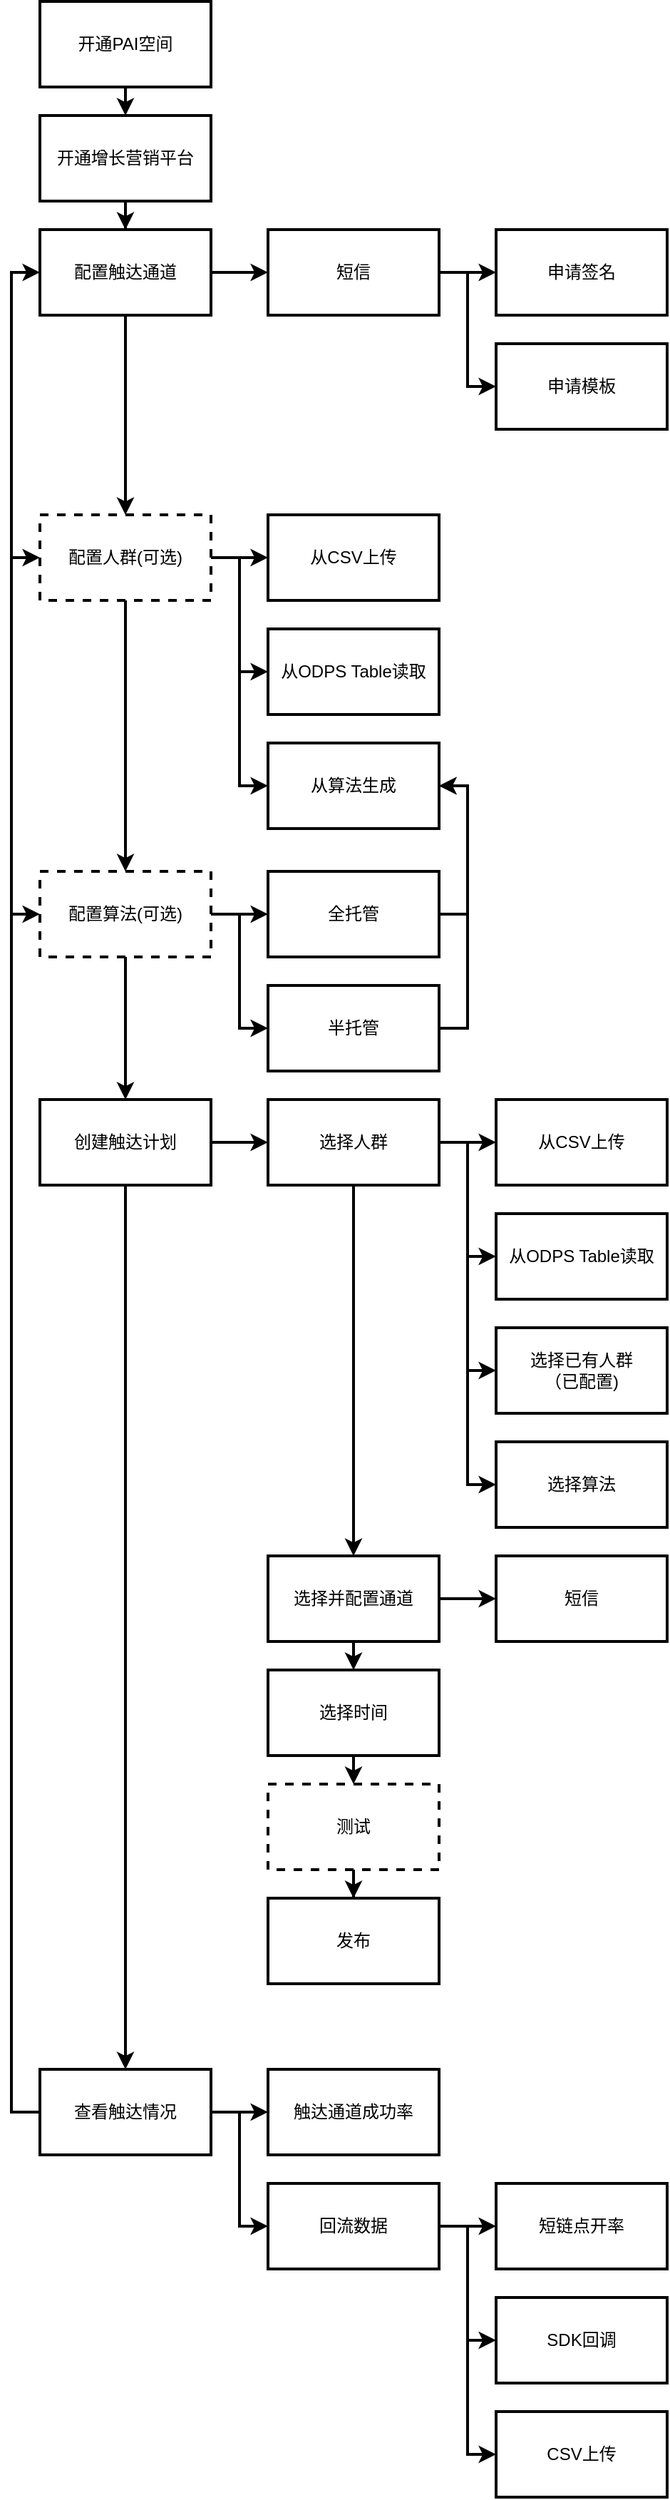 <mxfile version="15.8.2" type="github">
  <diagram id="BuAxbPYosKj4T7V_GTE_" name="Page-1">
    <mxGraphModel dx="1158" dy="1722" grid="1" gridSize="10" guides="1" tooltips="1" connect="1" arrows="1" fold="1" page="1" pageScale="1" pageWidth="850" pageHeight="1100" math="0" shadow="0">
      <root>
        <mxCell id="0" />
        <mxCell id="1" parent="0" />
        <mxCell id="iF7CuUo6p0rLNnXxhPBk-7" style="edgeStyle=orthogonalEdgeStyle;rounded=0;orthogonalLoop=1;jettySize=auto;html=1;exitX=0.5;exitY=1;exitDx=0;exitDy=0;entryX=0.5;entryY=0;entryDx=0;entryDy=0;strokeWidth=2;" parent="1" source="iF7CuUo6p0rLNnXxhPBk-1" target="iF7CuUo6p0rLNnXxhPBk-2" edge="1">
          <mxGeometry relative="1" as="geometry" />
        </mxCell>
        <mxCell id="iF7CuUo6p0rLNnXxhPBk-1" value="开通PAI空间" style="rounded=0;whiteSpace=wrap;html=1;strokeWidth=2;" parent="1" vertex="1">
          <mxGeometry x="320" width="120" height="60" as="geometry" />
        </mxCell>
        <mxCell id="iF7CuUo6p0rLNnXxhPBk-6" value="" style="edgeStyle=orthogonalEdgeStyle;rounded=0;orthogonalLoop=1;jettySize=auto;html=1;strokeWidth=2;" parent="1" source="iF7CuUo6p0rLNnXxhPBk-2" target="iF7CuUo6p0rLNnXxhPBk-5" edge="1">
          <mxGeometry relative="1" as="geometry" />
        </mxCell>
        <mxCell id="iF7CuUo6p0rLNnXxhPBk-2" value="开通增长营销平台" style="rounded=0;whiteSpace=wrap;html=1;strokeWidth=2;" parent="1" vertex="1">
          <mxGeometry x="320" y="80" width="120" height="60" as="geometry" />
        </mxCell>
        <mxCell id="iF7CuUo6p0rLNnXxhPBk-31" style="edgeStyle=orthogonalEdgeStyle;rounded=0;orthogonalLoop=1;jettySize=auto;html=1;exitX=0.5;exitY=1;exitDx=0;exitDy=0;entryX=0.5;entryY=0;entryDx=0;entryDy=0;strokeWidth=2;" parent="1" source="iF7CuUo6p0rLNnXxhPBk-5" target="iF7CuUo6p0rLNnXxhPBk-14" edge="1">
          <mxGeometry relative="1" as="geometry" />
        </mxCell>
        <mxCell id="iF7CuUo6p0rLNnXxhPBk-58" style="edgeStyle=orthogonalEdgeStyle;rounded=0;orthogonalLoop=1;jettySize=auto;html=1;exitX=1;exitY=0.5;exitDx=0;exitDy=0;strokeWidth=2;" parent="1" source="iF7CuUo6p0rLNnXxhPBk-5" target="iF7CuUo6p0rLNnXxhPBk-56" edge="1">
          <mxGeometry relative="1" as="geometry" />
        </mxCell>
        <mxCell id="iF7CuUo6p0rLNnXxhPBk-5" value="配置触达通道" style="rounded=0;whiteSpace=wrap;html=1;strokeWidth=2;" parent="1" vertex="1">
          <mxGeometry x="320" y="160" width="120" height="60" as="geometry" />
        </mxCell>
        <mxCell id="iF7CuUo6p0rLNnXxhPBk-18" value="" style="edgeStyle=orthogonalEdgeStyle;rounded=0;orthogonalLoop=1;jettySize=auto;html=1;strokeWidth=2;" parent="1" source="iF7CuUo6p0rLNnXxhPBk-8" target="iF7CuUo6p0rLNnXxhPBk-17" edge="1">
          <mxGeometry relative="1" as="geometry" />
        </mxCell>
        <mxCell id="iF7CuUo6p0rLNnXxhPBk-51" style="edgeStyle=orthogonalEdgeStyle;rounded=0;orthogonalLoop=1;jettySize=auto;html=1;exitX=0.5;exitY=1;exitDx=0;exitDy=0;strokeWidth=2;" parent="1" source="iF7CuUo6p0rLNnXxhPBk-8" target="iF7CuUo6p0rLNnXxhPBk-50" edge="1">
          <mxGeometry relative="1" as="geometry" />
        </mxCell>
        <mxCell id="iF7CuUo6p0rLNnXxhPBk-8" value="创建触达计划" style="rounded=0;whiteSpace=wrap;html=1;strokeWidth=2;" parent="1" vertex="1">
          <mxGeometry x="320" y="770" width="120" height="60" as="geometry" />
        </mxCell>
        <mxCell id="iF7CuUo6p0rLNnXxhPBk-10" value="申请签名" style="rounded=0;whiteSpace=wrap;html=1;strokeWidth=2;" parent="1" vertex="1">
          <mxGeometry x="640" y="160" width="120" height="60" as="geometry" />
        </mxCell>
        <mxCell id="iF7CuUo6p0rLNnXxhPBk-12" value="申请模板" style="rounded=0;whiteSpace=wrap;html=1;strokeWidth=2;" parent="1" vertex="1">
          <mxGeometry x="640" y="240" width="120" height="60" as="geometry" />
        </mxCell>
        <mxCell id="iF7CuUo6p0rLNnXxhPBk-27" style="edgeStyle=orthogonalEdgeStyle;rounded=0;orthogonalLoop=1;jettySize=auto;html=1;exitX=1;exitY=0.5;exitDx=0;exitDy=0;strokeWidth=2;" parent="1" source="iF7CuUo6p0rLNnXxhPBk-14" target="iF7CuUo6p0rLNnXxhPBk-26" edge="1">
          <mxGeometry relative="1" as="geometry" />
        </mxCell>
        <mxCell id="iF7CuUo6p0rLNnXxhPBk-29" style="edgeStyle=orthogonalEdgeStyle;rounded=0;orthogonalLoop=1;jettySize=auto;html=1;exitX=1;exitY=0.5;exitDx=0;exitDy=0;entryX=0;entryY=0.5;entryDx=0;entryDy=0;strokeWidth=2;" parent="1" source="iF7CuUo6p0rLNnXxhPBk-14" target="iF7CuUo6p0rLNnXxhPBk-28" edge="1">
          <mxGeometry relative="1" as="geometry" />
        </mxCell>
        <mxCell id="iF7CuUo6p0rLNnXxhPBk-42" value="" style="edgeStyle=orthogonalEdgeStyle;rounded=0;orthogonalLoop=1;jettySize=auto;html=1;strokeWidth=2;" parent="1" source="iF7CuUo6p0rLNnXxhPBk-14" target="iF7CuUo6p0rLNnXxhPBk-41" edge="1">
          <mxGeometry relative="1" as="geometry" />
        </mxCell>
        <mxCell id="EF3lUWOkVqBbEtIIiN_L-3" style="edgeStyle=orthogonalEdgeStyle;rounded=0;orthogonalLoop=1;jettySize=auto;html=1;exitX=1;exitY=0.5;exitDx=0;exitDy=0;entryX=0;entryY=0.5;entryDx=0;entryDy=0;strokeWidth=2;" edge="1" parent="1" source="iF7CuUo6p0rLNnXxhPBk-14" target="EF3lUWOkVqBbEtIIiN_L-1">
          <mxGeometry relative="1" as="geometry" />
        </mxCell>
        <mxCell id="iF7CuUo6p0rLNnXxhPBk-14" value="配置人群(可选)" style="rounded=0;whiteSpace=wrap;html=1;strokeWidth=2;dashed=1;" parent="1" vertex="1">
          <mxGeometry x="320" y="360" width="120" height="60" as="geometry" />
        </mxCell>
        <mxCell id="iF7CuUo6p0rLNnXxhPBk-21" value="" style="edgeStyle=orthogonalEdgeStyle;rounded=0;orthogonalLoop=1;jettySize=auto;html=1;strokeWidth=2;" parent="1" source="iF7CuUo6p0rLNnXxhPBk-17" target="iF7CuUo6p0rLNnXxhPBk-20" edge="1">
          <mxGeometry relative="1" as="geometry" />
        </mxCell>
        <mxCell id="iF7CuUo6p0rLNnXxhPBk-34" style="edgeStyle=orthogonalEdgeStyle;rounded=0;orthogonalLoop=1;jettySize=auto;html=1;exitX=1;exitY=0.5;exitDx=0;exitDy=0;entryX=0;entryY=0.5;entryDx=0;entryDy=0;strokeWidth=2;" parent="1" source="iF7CuUo6p0rLNnXxhPBk-17" target="iF7CuUo6p0rLNnXxhPBk-22" edge="1">
          <mxGeometry relative="1" as="geometry" />
        </mxCell>
        <mxCell id="iF7CuUo6p0rLNnXxhPBk-35" style="edgeStyle=orthogonalEdgeStyle;rounded=0;orthogonalLoop=1;jettySize=auto;html=1;exitX=1;exitY=0.5;exitDx=0;exitDy=0;entryX=0;entryY=0.5;entryDx=0;entryDy=0;strokeWidth=2;" parent="1" source="iF7CuUo6p0rLNnXxhPBk-17" target="iF7CuUo6p0rLNnXxhPBk-23" edge="1">
          <mxGeometry relative="1" as="geometry" />
        </mxCell>
        <mxCell id="iF7CuUo6p0rLNnXxhPBk-37" style="edgeStyle=orthogonalEdgeStyle;rounded=0;orthogonalLoop=1;jettySize=auto;html=1;exitX=1;exitY=0.5;exitDx=0;exitDy=0;entryX=0;entryY=0.5;entryDx=0;entryDy=0;strokeWidth=2;" parent="1" source="iF7CuUo6p0rLNnXxhPBk-17" target="iF7CuUo6p0rLNnXxhPBk-36" edge="1">
          <mxGeometry relative="1" as="geometry" />
        </mxCell>
        <mxCell id="iF7CuUo6p0rLNnXxhPBk-53" style="edgeStyle=orthogonalEdgeStyle;rounded=0;orthogonalLoop=1;jettySize=auto;html=1;exitX=0.5;exitY=1;exitDx=0;exitDy=0;strokeWidth=2;" parent="1" source="iF7CuUo6p0rLNnXxhPBk-17" target="iF7CuUo6p0rLNnXxhPBk-52" edge="1">
          <mxGeometry relative="1" as="geometry" />
        </mxCell>
        <mxCell id="iF7CuUo6p0rLNnXxhPBk-17" value="选择人群" style="rounded=0;whiteSpace=wrap;html=1;strokeWidth=2;" parent="1" vertex="1">
          <mxGeometry x="480" y="770" width="120" height="60" as="geometry" />
        </mxCell>
        <mxCell id="iF7CuUo6p0rLNnXxhPBk-20" value="从CSV上传" style="rounded=0;whiteSpace=wrap;html=1;strokeWidth=2;" parent="1" vertex="1">
          <mxGeometry x="640" y="770" width="120" height="60" as="geometry" />
        </mxCell>
        <mxCell id="iF7CuUo6p0rLNnXxhPBk-22" value="从ODPS Table读取" style="rounded=0;whiteSpace=wrap;html=1;strokeWidth=2;" parent="1" vertex="1">
          <mxGeometry x="640" y="850" width="120" height="60" as="geometry" />
        </mxCell>
        <mxCell id="iF7CuUo6p0rLNnXxhPBk-23" value="选择已有人群&lt;br&gt;（已配置)" style="rounded=0;whiteSpace=wrap;html=1;strokeWidth=2;" parent="1" vertex="1">
          <mxGeometry x="640" y="930" width="120" height="60" as="geometry" />
        </mxCell>
        <mxCell id="iF7CuUo6p0rLNnXxhPBk-26" value="从CSV上传" style="rounded=0;whiteSpace=wrap;html=1;strokeWidth=2;" parent="1" vertex="1">
          <mxGeometry x="480" y="360" width="120" height="60" as="geometry" />
        </mxCell>
        <mxCell id="iF7CuUo6p0rLNnXxhPBk-28" value="从ODPS Table读取" style="rounded=0;whiteSpace=wrap;html=1;strokeWidth=2;" parent="1" vertex="1">
          <mxGeometry x="480" y="440" width="120" height="60" as="geometry" />
        </mxCell>
        <mxCell id="iF7CuUo6p0rLNnXxhPBk-36" value="选择算法" style="rounded=0;whiteSpace=wrap;html=1;strokeWidth=2;" parent="1" vertex="1">
          <mxGeometry x="640" y="1010" width="120" height="60" as="geometry" />
        </mxCell>
        <mxCell id="iF7CuUo6p0rLNnXxhPBk-43" style="edgeStyle=orthogonalEdgeStyle;rounded=0;orthogonalLoop=1;jettySize=auto;html=1;exitX=0.5;exitY=1;exitDx=0;exitDy=0;entryX=0.5;entryY=0;entryDx=0;entryDy=0;strokeWidth=2;" parent="1" source="iF7CuUo6p0rLNnXxhPBk-41" target="iF7CuUo6p0rLNnXxhPBk-8" edge="1">
          <mxGeometry relative="1" as="geometry" />
        </mxCell>
        <mxCell id="iF7CuUo6p0rLNnXxhPBk-46" style="edgeStyle=orthogonalEdgeStyle;rounded=0;orthogonalLoop=1;jettySize=auto;html=1;exitX=1;exitY=0.5;exitDx=0;exitDy=0;entryX=0;entryY=0.5;entryDx=0;entryDy=0;strokeWidth=2;" parent="1" source="iF7CuUo6p0rLNnXxhPBk-41" target="iF7CuUo6p0rLNnXxhPBk-45" edge="1">
          <mxGeometry relative="1" as="geometry" />
        </mxCell>
        <mxCell id="iF7CuUo6p0rLNnXxhPBk-48" style="edgeStyle=orthogonalEdgeStyle;rounded=0;orthogonalLoop=1;jettySize=auto;html=1;exitX=1;exitY=0.5;exitDx=0;exitDy=0;entryX=0;entryY=0.5;entryDx=0;entryDy=0;strokeWidth=2;" parent="1" source="iF7CuUo6p0rLNnXxhPBk-41" target="iF7CuUo6p0rLNnXxhPBk-47" edge="1">
          <mxGeometry relative="1" as="geometry" />
        </mxCell>
        <mxCell id="iF7CuUo6p0rLNnXxhPBk-41" value="配置算法(可选)" style="rounded=0;whiteSpace=wrap;html=1;strokeWidth=2;dashed=1;" parent="1" vertex="1">
          <mxGeometry x="320" y="610" width="120" height="60" as="geometry" />
        </mxCell>
        <mxCell id="EF3lUWOkVqBbEtIIiN_L-4" style="edgeStyle=orthogonalEdgeStyle;rounded=0;orthogonalLoop=1;jettySize=auto;html=1;exitX=1;exitY=0.5;exitDx=0;exitDy=0;entryX=1;entryY=0.5;entryDx=0;entryDy=0;strokeWidth=2;" edge="1" parent="1" source="iF7CuUo6p0rLNnXxhPBk-45" target="EF3lUWOkVqBbEtIIiN_L-1">
          <mxGeometry relative="1" as="geometry" />
        </mxCell>
        <mxCell id="iF7CuUo6p0rLNnXxhPBk-45" value="全托管" style="rounded=0;whiteSpace=wrap;html=1;strokeWidth=2;" parent="1" vertex="1">
          <mxGeometry x="480" y="610" width="120" height="60" as="geometry" />
        </mxCell>
        <mxCell id="EF3lUWOkVqBbEtIIiN_L-5" style="edgeStyle=orthogonalEdgeStyle;rounded=0;orthogonalLoop=1;jettySize=auto;html=1;exitX=1;exitY=0.5;exitDx=0;exitDy=0;entryX=1;entryY=0.5;entryDx=0;entryDy=0;strokeWidth=2;" edge="1" parent="1" source="iF7CuUo6p0rLNnXxhPBk-47" target="EF3lUWOkVqBbEtIIiN_L-1">
          <mxGeometry relative="1" as="geometry" />
        </mxCell>
        <mxCell id="iF7CuUo6p0rLNnXxhPBk-47" value="半托管" style="rounded=0;whiteSpace=wrap;html=1;strokeWidth=2;" parent="1" vertex="1">
          <mxGeometry x="480" y="690" width="120" height="60" as="geometry" />
        </mxCell>
        <mxCell id="iF7CuUo6p0rLNnXxhPBk-55" value="" style="edgeStyle=orthogonalEdgeStyle;rounded=0;orthogonalLoop=1;jettySize=auto;html=1;strokeWidth=2;" parent="1" source="iF7CuUo6p0rLNnXxhPBk-50" target="iF7CuUo6p0rLNnXxhPBk-54" edge="1">
          <mxGeometry relative="1" as="geometry" />
        </mxCell>
        <mxCell id="iF7CuUo6p0rLNnXxhPBk-71" style="edgeStyle=orthogonalEdgeStyle;rounded=0;orthogonalLoop=1;jettySize=auto;html=1;exitX=1;exitY=0.5;exitDx=0;exitDy=0;entryX=0;entryY=0.5;entryDx=0;entryDy=0;strokeWidth=2;" parent="1" source="iF7CuUo6p0rLNnXxhPBk-50" target="iF7CuUo6p0rLNnXxhPBk-70" edge="1">
          <mxGeometry relative="1" as="geometry" />
        </mxCell>
        <mxCell id="iF7CuUo6p0rLNnXxhPBk-78" style="edgeStyle=orthogonalEdgeStyle;rounded=0;orthogonalLoop=1;jettySize=auto;html=1;exitX=0;exitY=0.5;exitDx=0;exitDy=0;entryX=0;entryY=0.5;entryDx=0;entryDy=0;strokeWidth=2;" parent="1" source="iF7CuUo6p0rLNnXxhPBk-50" target="iF7CuUo6p0rLNnXxhPBk-41" edge="1">
          <mxGeometry relative="1" as="geometry" />
        </mxCell>
        <mxCell id="iF7CuUo6p0rLNnXxhPBk-79" style="edgeStyle=orthogonalEdgeStyle;rounded=0;orthogonalLoop=1;jettySize=auto;html=1;exitX=0;exitY=0.5;exitDx=0;exitDy=0;entryX=0;entryY=0.5;entryDx=0;entryDy=0;strokeWidth=2;" parent="1" source="iF7CuUo6p0rLNnXxhPBk-50" target="iF7CuUo6p0rLNnXxhPBk-5" edge="1">
          <mxGeometry relative="1" as="geometry" />
        </mxCell>
        <mxCell id="iF7CuUo6p0rLNnXxhPBk-80" style="edgeStyle=orthogonalEdgeStyle;rounded=0;orthogonalLoop=1;jettySize=auto;html=1;exitX=0;exitY=0.5;exitDx=0;exitDy=0;entryX=0;entryY=0.5;entryDx=0;entryDy=0;strokeWidth=2;" parent="1" source="iF7CuUo6p0rLNnXxhPBk-50" target="iF7CuUo6p0rLNnXxhPBk-14" edge="1">
          <mxGeometry relative="1" as="geometry" />
        </mxCell>
        <mxCell id="iF7CuUo6p0rLNnXxhPBk-50" value="查看触达情况" style="rounded=0;whiteSpace=wrap;html=1;strokeWidth=2;" parent="1" vertex="1">
          <mxGeometry x="320" y="1450" width="120" height="60" as="geometry" />
        </mxCell>
        <mxCell id="iF7CuUo6p0rLNnXxhPBk-63" value="" style="edgeStyle=orthogonalEdgeStyle;rounded=0;orthogonalLoop=1;jettySize=auto;html=1;strokeWidth=2;" parent="1" source="iF7CuUo6p0rLNnXxhPBk-52" target="iF7CuUo6p0rLNnXxhPBk-62" edge="1">
          <mxGeometry relative="1" as="geometry" />
        </mxCell>
        <mxCell id="iF7CuUo6p0rLNnXxhPBk-64" style="edgeStyle=orthogonalEdgeStyle;rounded=0;orthogonalLoop=1;jettySize=auto;html=1;exitX=0.5;exitY=1;exitDx=0;exitDy=0;entryX=0.5;entryY=0;entryDx=0;entryDy=0;strokeWidth=2;" parent="1" source="iF7CuUo6p0rLNnXxhPBk-52" target="iF7CuUo6p0rLNnXxhPBk-61" edge="1">
          <mxGeometry relative="1" as="geometry" />
        </mxCell>
        <mxCell id="iF7CuUo6p0rLNnXxhPBk-52" value="选择并配置通道" style="rounded=0;whiteSpace=wrap;html=1;strokeWidth=2;" parent="1" vertex="1">
          <mxGeometry x="480" y="1090" width="120" height="60" as="geometry" />
        </mxCell>
        <mxCell id="iF7CuUo6p0rLNnXxhPBk-54" value="触达通道成功率" style="rounded=0;whiteSpace=wrap;html=1;strokeWidth=2;" parent="1" vertex="1">
          <mxGeometry x="480" y="1450" width="120" height="60" as="geometry" />
        </mxCell>
        <mxCell id="iF7CuUo6p0rLNnXxhPBk-59" style="edgeStyle=orthogonalEdgeStyle;rounded=0;orthogonalLoop=1;jettySize=auto;html=1;exitX=1;exitY=0.5;exitDx=0;exitDy=0;entryX=0;entryY=0.5;entryDx=0;entryDy=0;strokeWidth=2;" parent="1" source="iF7CuUo6p0rLNnXxhPBk-56" target="iF7CuUo6p0rLNnXxhPBk-10" edge="1">
          <mxGeometry relative="1" as="geometry" />
        </mxCell>
        <mxCell id="iF7CuUo6p0rLNnXxhPBk-60" style="edgeStyle=orthogonalEdgeStyle;rounded=0;orthogonalLoop=1;jettySize=auto;html=1;exitX=1;exitY=0.5;exitDx=0;exitDy=0;entryX=0;entryY=0.5;entryDx=0;entryDy=0;strokeWidth=2;" parent="1" source="iF7CuUo6p0rLNnXxhPBk-56" target="iF7CuUo6p0rLNnXxhPBk-12" edge="1">
          <mxGeometry relative="1" as="geometry" />
        </mxCell>
        <mxCell id="iF7CuUo6p0rLNnXxhPBk-56" value="短信" style="rounded=0;whiteSpace=wrap;html=1;strokeWidth=2;" parent="1" vertex="1">
          <mxGeometry x="480" y="160" width="120" height="60" as="geometry" />
        </mxCell>
        <mxCell id="iF7CuUo6p0rLNnXxhPBk-66" style="edgeStyle=orthogonalEdgeStyle;rounded=0;orthogonalLoop=1;jettySize=auto;html=1;exitX=0.5;exitY=1;exitDx=0;exitDy=0;entryX=0.5;entryY=0;entryDx=0;entryDy=0;strokeWidth=2;" parent="1" source="iF7CuUo6p0rLNnXxhPBk-61" target="iF7CuUo6p0rLNnXxhPBk-65" edge="1">
          <mxGeometry relative="1" as="geometry" />
        </mxCell>
        <mxCell id="iF7CuUo6p0rLNnXxhPBk-61" value="选择时间" style="rounded=0;whiteSpace=wrap;html=1;strokeWidth=2;" parent="1" vertex="1">
          <mxGeometry x="480" y="1170" width="120" height="60" as="geometry" />
        </mxCell>
        <mxCell id="iF7CuUo6p0rLNnXxhPBk-62" value="短信" style="rounded=0;whiteSpace=wrap;html=1;strokeWidth=2;" parent="1" vertex="1">
          <mxGeometry x="640" y="1090" width="120" height="60" as="geometry" />
        </mxCell>
        <mxCell id="iF7CuUo6p0rLNnXxhPBk-68" style="edgeStyle=orthogonalEdgeStyle;rounded=0;orthogonalLoop=1;jettySize=auto;html=1;exitX=0.5;exitY=1;exitDx=0;exitDy=0;strokeWidth=2;" parent="1" source="iF7CuUo6p0rLNnXxhPBk-65" target="iF7CuUo6p0rLNnXxhPBk-67" edge="1">
          <mxGeometry relative="1" as="geometry" />
        </mxCell>
        <mxCell id="iF7CuUo6p0rLNnXxhPBk-65" value="测试" style="rounded=0;whiteSpace=wrap;html=1;strokeWidth=2;dashed=1;" parent="1" vertex="1">
          <mxGeometry x="480" y="1250" width="120" height="60" as="geometry" />
        </mxCell>
        <mxCell id="iF7CuUo6p0rLNnXxhPBk-67" value="发布" style="rounded=0;whiteSpace=wrap;html=1;strokeWidth=2;" parent="1" vertex="1">
          <mxGeometry x="480" y="1330" width="120" height="60" as="geometry" />
        </mxCell>
        <mxCell id="iF7CuUo6p0rLNnXxhPBk-73" style="edgeStyle=orthogonalEdgeStyle;rounded=0;orthogonalLoop=1;jettySize=auto;html=1;exitX=1;exitY=0.5;exitDx=0;exitDy=0;strokeWidth=2;" parent="1" source="iF7CuUo6p0rLNnXxhPBk-70" target="iF7CuUo6p0rLNnXxhPBk-72" edge="1">
          <mxGeometry relative="1" as="geometry" />
        </mxCell>
        <mxCell id="iF7CuUo6p0rLNnXxhPBk-75" style="edgeStyle=orthogonalEdgeStyle;rounded=0;orthogonalLoop=1;jettySize=auto;html=1;exitX=1;exitY=0.5;exitDx=0;exitDy=0;entryX=0;entryY=0.5;entryDx=0;entryDy=0;strokeWidth=2;" parent="1" source="iF7CuUo6p0rLNnXxhPBk-70" target="iF7CuUo6p0rLNnXxhPBk-74" edge="1">
          <mxGeometry relative="1" as="geometry" />
        </mxCell>
        <mxCell id="iF7CuUo6p0rLNnXxhPBk-77" style="edgeStyle=orthogonalEdgeStyle;rounded=0;orthogonalLoop=1;jettySize=auto;html=1;exitX=1;exitY=0.5;exitDx=0;exitDy=0;entryX=0;entryY=0.5;entryDx=0;entryDy=0;strokeWidth=2;" parent="1" source="iF7CuUo6p0rLNnXxhPBk-70" target="iF7CuUo6p0rLNnXxhPBk-76" edge="1">
          <mxGeometry relative="1" as="geometry" />
        </mxCell>
        <mxCell id="iF7CuUo6p0rLNnXxhPBk-70" value="回流数据" style="rounded=0;whiteSpace=wrap;html=1;strokeWidth=2;" parent="1" vertex="1">
          <mxGeometry x="480" y="1530" width="120" height="60" as="geometry" />
        </mxCell>
        <mxCell id="iF7CuUo6p0rLNnXxhPBk-72" value="短链点开率" style="rounded=0;whiteSpace=wrap;html=1;strokeWidth=2;" parent="1" vertex="1">
          <mxGeometry x="640" y="1530" width="120" height="60" as="geometry" />
        </mxCell>
        <mxCell id="iF7CuUo6p0rLNnXxhPBk-74" value="SDK回调" style="rounded=0;whiteSpace=wrap;html=1;strokeWidth=2;" parent="1" vertex="1">
          <mxGeometry x="640" y="1610" width="120" height="60" as="geometry" />
        </mxCell>
        <mxCell id="iF7CuUo6p0rLNnXxhPBk-76" value="CSV上传" style="rounded=0;whiteSpace=wrap;html=1;strokeWidth=2;" parent="1" vertex="1">
          <mxGeometry x="640" y="1690" width="120" height="60" as="geometry" />
        </mxCell>
        <mxCell id="EF3lUWOkVqBbEtIIiN_L-1" value="从算法生成" style="rounded=0;whiteSpace=wrap;html=1;strokeWidth=2;" vertex="1" parent="1">
          <mxGeometry x="480" y="520" width="120" height="60" as="geometry" />
        </mxCell>
      </root>
    </mxGraphModel>
  </diagram>
</mxfile>
